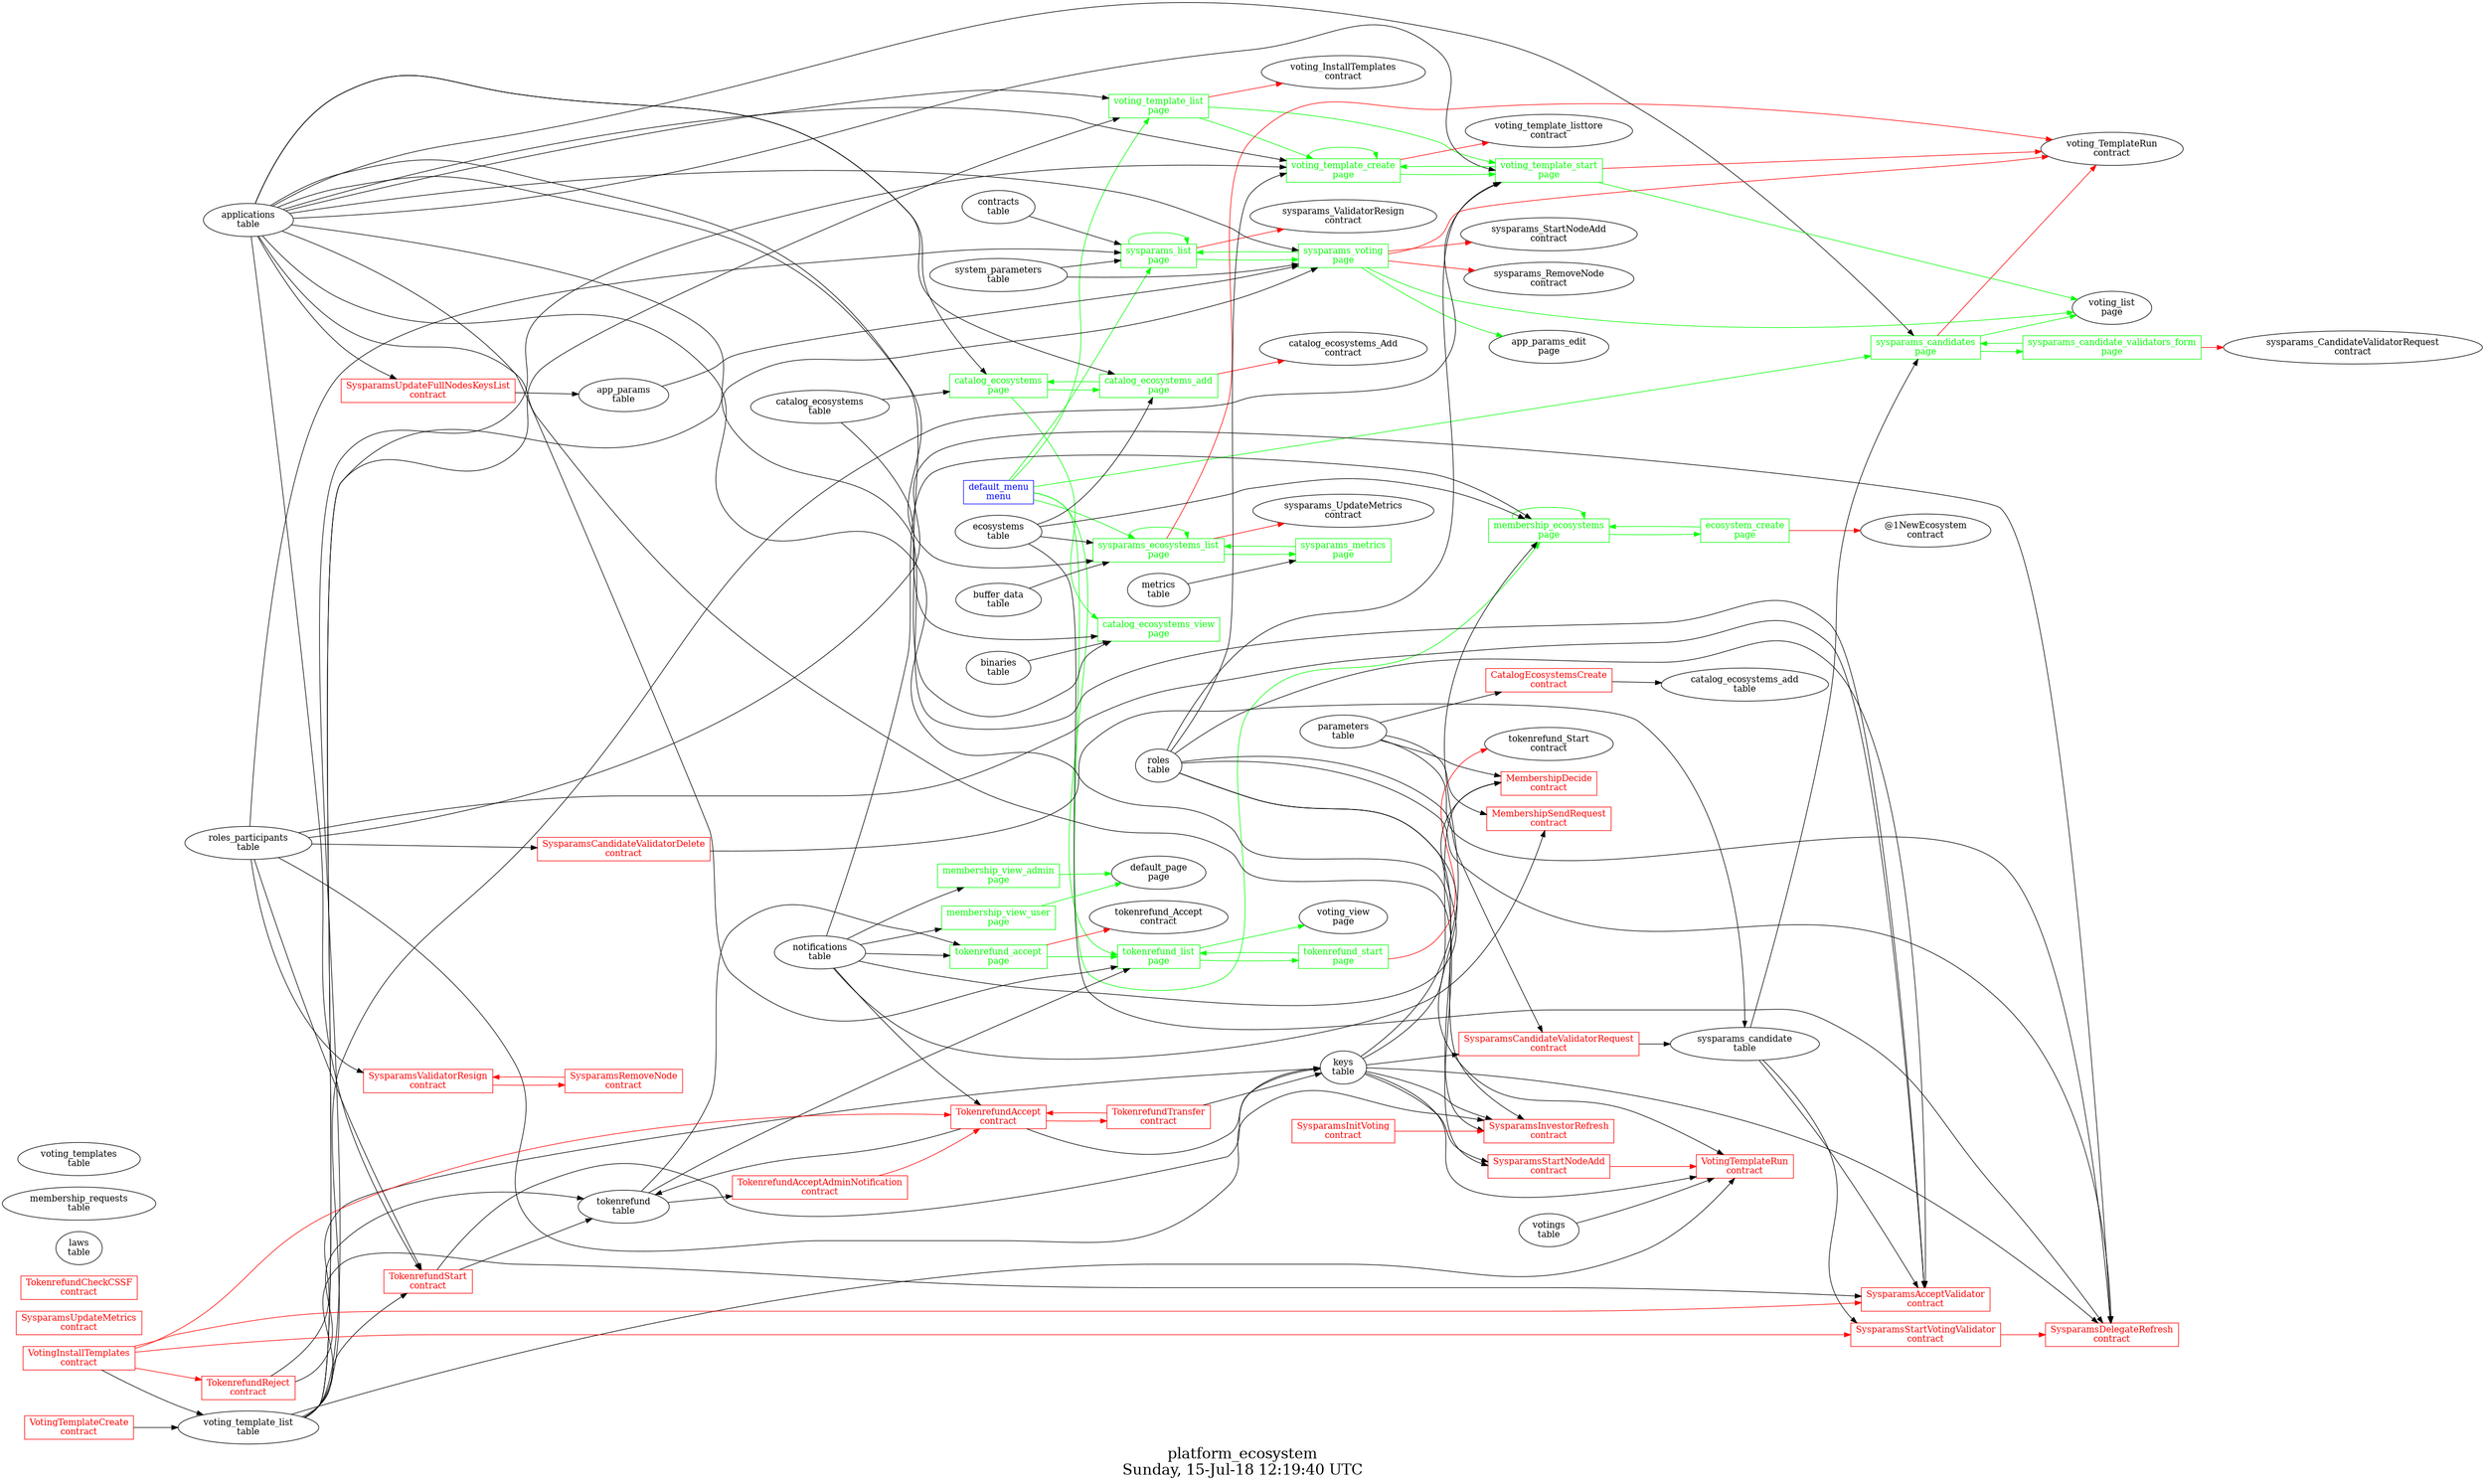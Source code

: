 digraph G {
graph [
  fontsize="24";
  label="platform_ecosystem\nSunday, 15-Jul-18 12:19:40 UTC";
  nojustify=true;
  ordering=out;
  rankdir=LR;
  size="30";
];
"default_menu\nmenu" -> "voting_template_list\npage"  [ color=green ]
"default_menu\nmenu" -> "sysparams_list\npage"  [ color=green ]
"default_menu\nmenu" -> "sysparams_candidates\npage"  [ color=green ]
"default_menu\nmenu" -> "sysparams_ecosystems_list\npage"  [ color=green ]
"default_menu\nmenu" -> "tokenrefund_list\npage"  [ color=green ]
"default_menu\nmenu" -> "membership_ecosystems\npage"  [ color=green ]
"default_menu\nmenu" [color=blue, fontcolor=blue, group=menus, shape=record];
"applications\ntable" -> "catalog_ecosystems\npage"
"catalog_ecosystems\ntable" -> "catalog_ecosystems\npage"
"catalog_ecosystems\npage" -> "catalog_ecosystems_add\npage"  [ color=green ]
"catalog_ecosystems\npage" -> "catalog_ecosystems_view\npage"  [ color=green ]
"catalog_ecosystems\npage" [color=green, fontcolor=green, group=pages, shape=record];
"catalog_ecosystems_add\npage" -> "catalog_ecosystems_Add\ncontract"  [ color=red ]
"ecosystems\ntable" -> "catalog_ecosystems_add\npage"
"applications\ntable" -> "catalog_ecosystems_add\npage"
"catalog_ecosystems_add\npage" -> "catalog_ecosystems\npage"  [ color=green ]
"catalog_ecosystems_add\npage" [color=green, fontcolor=green, group=pages, shape=record];
"applications\ntable" -> "catalog_ecosystems_view\npage"
"catalog_ecosystems\ntable" -> "catalog_ecosystems_view\npage"
"binaries\ntable" -> "catalog_ecosystems_view\npage"
"catalog_ecosystems_view\npage" [color=green, fontcolor=green, group=pages, shape=record];
"ecosystem_create\npage" -> "@1NewEcosystem\ncontract"  [ color=red ]
"ecosystem_create\npage" -> "membership_ecosystems\npage"  [ color=green ]
"ecosystem_create\npage" [color=green, fontcolor=green, group=pages, shape=record];
"ecosystems\ntable" -> "membership_ecosystems\npage"
"notifications\ntable" -> "membership_ecosystems\npage"
"keys\ntable" -> "membership_ecosystems\npage"
"membership_ecosystems\npage" -> "ecosystem_create\npage"  [ color=green ]
"membership_ecosystems\npage" -> "membership_ecosystems\npage"  [ color=green ]
"membership_ecosystems\npage" [color=green, fontcolor=green, group=pages, shape=record];
"notifications\ntable" -> "membership_view_admin\npage"
"membership_view_admin\npage" -> "default_page\npage"  [ color=green ]
"membership_view_admin\npage" [color=green, fontcolor=green, group=pages, shape=record];
"notifications\ntable" -> "membership_view_user\npage"
"membership_view_user\npage" -> "default_page\npage"  [ color=green ]
"membership_view_user\npage" [color=green, fontcolor=green, group=pages, shape=record];
"sysparams_candidate_validators_form\npage" -> "sysparams_CandidateValidatorRequest\ncontract"  [ color=red ]
"sysparams_candidate_validators_form\npage" -> "sysparams_candidates\npage"  [ color=green ]
"sysparams_candidate_validators_form\npage" [color=green, fontcolor=green, group=pages, shape=record];
"sysparams_candidates\npage" -> "voting_TemplateRun\ncontract"  [ color=red ]
"applications\ntable" -> "sysparams_candidates\npage"
"sysparams_candidate\ntable" -> "sysparams_candidates\npage"
"sysparams_candidates\npage" -> "voting_list\npage"  [ color=green ]
"sysparams_candidates\npage" -> "sysparams_candidate_validators_form\npage"  [ color=green ]
"sysparams_candidates\npage" [color=green, fontcolor=green, group=pages, shape=record];
"sysparams_ecosystems_list\npage" -> "voting_TemplateRun\ncontract"  [ color=red ]
"sysparams_ecosystems_list\npage" -> "sysparams_UpdateMetrics\ncontract"  [ color=red ]
"applications\ntable" -> "sysparams_ecosystems_list\npage"
"buffer_data\ntable" -> "sysparams_ecosystems_list\npage"
"ecosystems\ntable" -> "sysparams_ecosystems_list\npage"
"sysparams_ecosystems_list\npage" -> "sysparams_ecosystems_list\npage"  [ color=green ]
"sysparams_ecosystems_list\npage" -> "sysparams_metrics\npage"  [ color=green ]
"sysparams_ecosystems_list\npage" [color=green, fontcolor=green, group=pages, shape=record];
"sysparams_list\npage" -> "sysparams_ValidatorResign\ncontract"  [ color=red ]
"system_parameters\ntable" -> "sysparams_list\npage"
"contracts\ntable" -> "sysparams_list\npage"
"roles_participants\ntable" -> "sysparams_list\npage"
"sysparams_list\npage" -> "sysparams_voting\npage"  [ color=green ]
"sysparams_list\npage" -> "sysparams_list\npage"  [ color=green ]
"sysparams_list\npage" [color=green, fontcolor=green, group=pages, shape=record];
"metrics\ntable" -> "sysparams_metrics\npage"
"sysparams_metrics\npage" -> "sysparams_ecosystems_list\npage"  [ color=green ]
"sysparams_metrics\npage" [color=green, fontcolor=green, group=pages, shape=record];
"sysparams_voting\npage" -> "voting_TemplateRun\ncontract"  [ color=red ]
"sysparams_voting\npage" -> "sysparams_StartNodeAdd\ncontract"  [ color=red ]
"sysparams_voting\npage" -> "sysparams_RemoveNode\ncontract"  [ color=red ]
"applications\ntable" -> "sysparams_voting\npage"
"system_parameters\ntable" -> "sysparams_voting\npage"
"voting_template_list\ntable" -> "sysparams_voting\npage"
"app_params\ntable" -> "sysparams_voting\npage"
"sysparams_voting\npage" -> "sysparams_list\npage"  [ color=green ]
"sysparams_voting\npage" -> "voting_list\npage"  [ color=green ]
"sysparams_voting\npage" -> "app_params_edit\npage"  [ color=green ]
"sysparams_voting\npage" [color=green, fontcolor=green, group=pages, shape=record];
"tokenrefund_accept\npage" -> "tokenrefund_Accept\ncontract"  [ color=red ]
"notifications\ntable" -> "tokenrefund_accept\npage"
"tokenrefund\ntable" -> "tokenrefund_accept\npage"
"tokenrefund_accept\npage" -> "tokenrefund_list\npage"  [ color=green ]
"tokenrefund_accept\npage" [color=green, fontcolor=green, group=pages, shape=record];
"applications\ntable" -> "tokenrefund_list\npage"
"tokenrefund\ntable" -> "tokenrefund_list\npage"
"tokenrefund_list\npage" -> "voting_view\npage"  [ color=green ]
"tokenrefund_list\npage" -> "tokenrefund_start\npage"  [ color=green ]
"tokenrefund_list\npage" [color=green, fontcolor=green, group=pages, shape=record];
"tokenrefund_start\npage" -> "tokenrefund_Start\ncontract"  [ color=red ]
"tokenrefund_start\npage" -> "tokenrefund_list\npage"  [ color=green ]
"tokenrefund_start\npage" [color=green, fontcolor=green, group=pages, shape=record];
"voting_template_create\npage" -> "voting_template_listtore\ncontract"  [ color=red ]
"applications\ntable" -> "voting_template_create\npage"
"voting_template_list\ntable" -> "voting_template_create\npage"
"roles\ntable" -> "voting_template_create\npage"
"voting_template_create\npage" -> "voting_template_create\npage"  [ color=green ]
"voting_template_create\npage" -> "voting_template_start\npage"  [ color=green ]
"voting_template_create\npage" [color=green, fontcolor=green, group=pages, shape=record];
"voting_template_list\npage" -> "voting_InstallTemplates\ncontract"  [ color=red ]
"applications\ntable" -> "voting_template_list\npage"
"voting_template_list\ntable" -> "voting_template_list\npage"
"voting_template_list\npage" -> "voting_template_start\npage"  [ color=green ]
"voting_template_list\npage" -> "voting_template_create\npage"  [ color=green ]
"voting_template_list\npage" [color=green, fontcolor=green, group=pages, shape=record];
"voting_template_start\npage" -> "voting_TemplateRun\ncontract"  [ color=red ]
"applications\ntable" -> "voting_template_start\npage"
"voting_template_list\ntable" -> "voting_template_start\npage"
"roles\ntable" -> "voting_template_start\npage"
"voting_template_start\npage" -> "voting_template_create\npage"  [ color=green ]
"voting_template_start\npage" -> "voting_list\npage"  [ color=green ]
"voting_template_start\npage" [color=green, fontcolor=green, group=pages, shape=record];
"CatalogEcosystemsCreate\ncontract" -> "catalog_ecosystems_add\ntable"  [ color="" ]
"parameters\ntable" -> "CatalogEcosystemsCreate\ncontract"
"CatalogEcosystemsCreate\ncontract" [color=red, fontcolor=red, group=contracts, shape=record];
"notifications\ntable" -> "MembershipDecide\ncontract"
"parameters\ntable" -> "MembershipDecide\ncontract"
"keys\ntable" -> "MembershipDecide\ncontract"
"MembershipDecide\ncontract" [color=red, fontcolor=red, group=contracts, shape=record];
"notifications\ntable" -> "MembershipSendRequest\ncontract"
"parameters\ntable" -> "MembershipSendRequest\ncontract"
"MembershipSendRequest\ncontract" [color=red, fontcolor=red, group=contracts, shape=record];
"applications\ntable" -> "SysparamsAcceptValidator\ncontract"
"voting_template_list\ntable" -> "SysparamsAcceptValidator\ncontract"
"sysparams_candidate\ntable" -> "SysparamsAcceptValidator\ncontract"
"roles_participants\ntable" -> "SysparamsAcceptValidator\ncontract"
"roles\ntable" -> "SysparamsAcceptValidator\ncontract"
"SysparamsAcceptValidator\ncontract" [color=red, fontcolor=red, group=contracts, shape=record];
"SysparamsCandidateValidatorDelete\ncontract" -> "sysparams_candidate\ntable"  [ color="" ]
"roles_participants\ntable" -> "SysparamsCandidateValidatorDelete\ncontract"
"SysparamsCandidateValidatorDelete\ncontract" [color=red, fontcolor=red, group=contracts, shape=record];
"SysparamsCandidateValidatorRequest\ncontract" -> "sysparams_candidate\ntable"  [ color="" ]
"keys\ntable" -> "SysparamsCandidateValidatorRequest\ncontract"
"roles\ntable" -> "SysparamsCandidateValidatorRequest\ncontract"
"SysparamsCandidateValidatorRequest\ncontract" [color=red, fontcolor=red, group=contracts, shape=record];
"roles\ntable" -> "SysparamsDelegateRefresh\ncontract"
"ecosystems\ntable" -> "SysparamsDelegateRefresh\ncontract"
"parameters\ntable" -> "SysparamsDelegateRefresh\ncontract"
"roles_participants\ntable" -> "SysparamsDelegateRefresh\ncontract"
"keys\ntable" -> "SysparamsDelegateRefresh\ncontract"
"SysparamsDelegateRefresh\ncontract" [color=red, fontcolor=red, group=contracts, shape=record];
"SysparamsInitVoting\ncontract" -> "SysparamsInvestorRefresh\ncontract"  [ color=red ]
"SysparamsInitVoting\ncontract" [color=red, fontcolor=red, group=contracts, shape=record];
"roles\ntable" -> "SysparamsInvestorRefresh\ncontract"
"applications\ntable" -> "SysparamsInvestorRefresh\ncontract"
"keys\ntable" -> "SysparamsInvestorRefresh\ncontract"
"roles_participants\ntable" -> "SysparamsInvestorRefresh\ncontract"
"SysparamsInvestorRefresh\ncontract" [color=red, fontcolor=red, group=contracts, shape=record];
"SysparamsRemoveNode\ncontract" -> "SysparamsValidatorResign\ncontract"  [ color=red ]
"SysparamsRemoveNode\ncontract" [color=red, fontcolor=red, group=contracts, shape=record];
"SysparamsStartNodeAdd\ncontract" -> "VotingTemplateRun\ncontract"  [ color=red ]
"keys\ntable" -> "SysparamsStartNodeAdd\ncontract"
"applications\ntable" -> "SysparamsStartNodeAdd\ncontract"
"SysparamsStartNodeAdd\ncontract" [color=red, fontcolor=red, group=contracts, shape=record];
"SysparamsStartVotingValidator\ncontract" -> "SysparamsDelegateRefresh\ncontract"  [ color=red ]
"sysparams_candidate\ntable" -> "SysparamsStartVotingValidator\ncontract"
"SysparamsStartVotingValidator\ncontract" [color=red, fontcolor=red, group=contracts, shape=record];
"SysparamsUpdateFullNodesKeysList\ncontract" -> "app_params\ntable"  [ color="" ]
"applications\ntable" -> "SysparamsUpdateFullNodesKeysList\ncontract"
"SysparamsUpdateFullNodesKeysList\ncontract" [color=red, fontcolor=red, group=contracts, shape=record];
"SysparamsUpdateMetrics\ncontract" [color=red, fontcolor=red, group=contracts, shape=record];
"SysparamsValidatorResign\ncontract" -> "SysparamsRemoveNode\ncontract"  [ color=red ]
"roles_participants\ntable" -> "SysparamsValidatorResign\ncontract"
"SysparamsValidatorResign\ncontract" [color=red, fontcolor=red, group=contracts, shape=record];
"TokenrefundAccept\ncontract" -> "TokenrefundTransfer\ncontract"  [ color=red ]
"TokenrefundAccept\ncontract" -> "keys\ntable"  [ color="" ]
"TokenrefundAccept\ncontract" -> "tokenrefund\ntable"  [ color="" ]
"notifications\ntable" -> "TokenrefundAccept\ncontract"
"TokenrefundAccept\ncontract" [color=red, fontcolor=red, group=contracts, shape=record];
"TokenrefundAcceptAdminNotification\ncontract" -> "TokenrefundAccept\ncontract"  [ color=red ]
"tokenrefund\ntable" -> "TokenrefundAcceptAdminNotification\ncontract"
"TokenrefundAcceptAdminNotification\ncontract" [color=red, fontcolor=red, group=contracts, shape=record];
"TokenrefundCheckCSSF\ncontract" [color=red, fontcolor=red, group=contracts, shape=record];
"TokenrefundReject\ncontract" -> "keys\ntable"  [ color="" ]
"TokenrefundReject\ncontract" -> "tokenrefund\ntable"  [ color="" ]
"TokenrefundReject\ncontract" [color=red, fontcolor=red, group=contracts, shape=record];
"TokenrefundStart\ncontract" -> "keys\ntable"  [ color="" ]
"TokenrefundStart\ncontract" -> "tokenrefund\ntable"  [ color="" ]
"applications\ntable" -> "TokenrefundStart\ncontract"
"voting_template_list\ntable" -> "TokenrefundStart\ncontract"
"roles_participants\ntable" -> "TokenrefundStart\ncontract"
"TokenrefundStart\ncontract" [color=red, fontcolor=red, group=contracts, shape=record];
"TokenrefundTransfer\ncontract" -> "TokenrefundAccept\ncontract"  [ color=red ]
"TokenrefundTransfer\ncontract" -> "keys\ntable"  [ color="" ]
"TokenrefundTransfer\ncontract" [color=red, fontcolor=red, group=contracts, shape=record];
"VotingInstallTemplates\ncontract" -> "SysparamsAcceptValidator\ncontract"  [ color=red ]
"VotingInstallTemplates\ncontract" -> "SysparamsStartVotingValidator\ncontract"  [ color=red ]
"VotingInstallTemplates\ncontract" -> "TokenrefundAccept\ncontract"  [ color=red ]
"VotingInstallTemplates\ncontract" -> "TokenrefundReject\ncontract"  [ color=red ]
"VotingInstallTemplates\ncontract" -> "voting_template_list\ntable"  [ color="" ]
"VotingInstallTemplates\ncontract" [color=red, fontcolor=red, group=contracts, shape=record];
"VotingTemplateCreate\ncontract" -> "voting_template_list\ntable"  [ color="" ]
"VotingTemplateCreate\ncontract" [color=red, fontcolor=red, group=contracts, shape=record];
"voting_template_list\ntable" -> "VotingTemplateRun\ncontract"
"keys\ntable" -> "VotingTemplateRun\ncontract"
"roles\ntable" -> "VotingTemplateRun\ncontract"
"votings\ntable" -> "VotingTemplateRun\ncontract"
"VotingTemplateRun\ncontract" [color=red, fontcolor=red, group=contracts, shape=record];
"catalog_ecosystems\ntable" [color="", fontcolor="", group=tables, shape=""];
"laws\ntable" [color="", fontcolor="", group=tables, shape=""];
"membership_requests\ntable" [color="", fontcolor="", group=tables, shape=""];
"sysparams_candidate\ntable" [color="", fontcolor="", group=tables, shape=""];
"tokenrefund\ntable" [color="", fontcolor="", group=tables, shape=""];
"voting_templates\ntable" [color="", fontcolor="", group=tables, shape=""];
}
